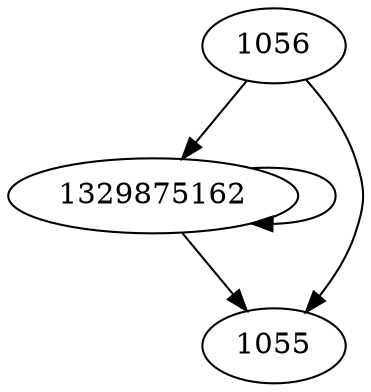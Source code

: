 digraph  {
1056;
1329875162;
1055;
1056 -> 1055;
1056 -> 1329875162;
1329875162 -> 1055;
1329875162 -> 1329875162;
}
